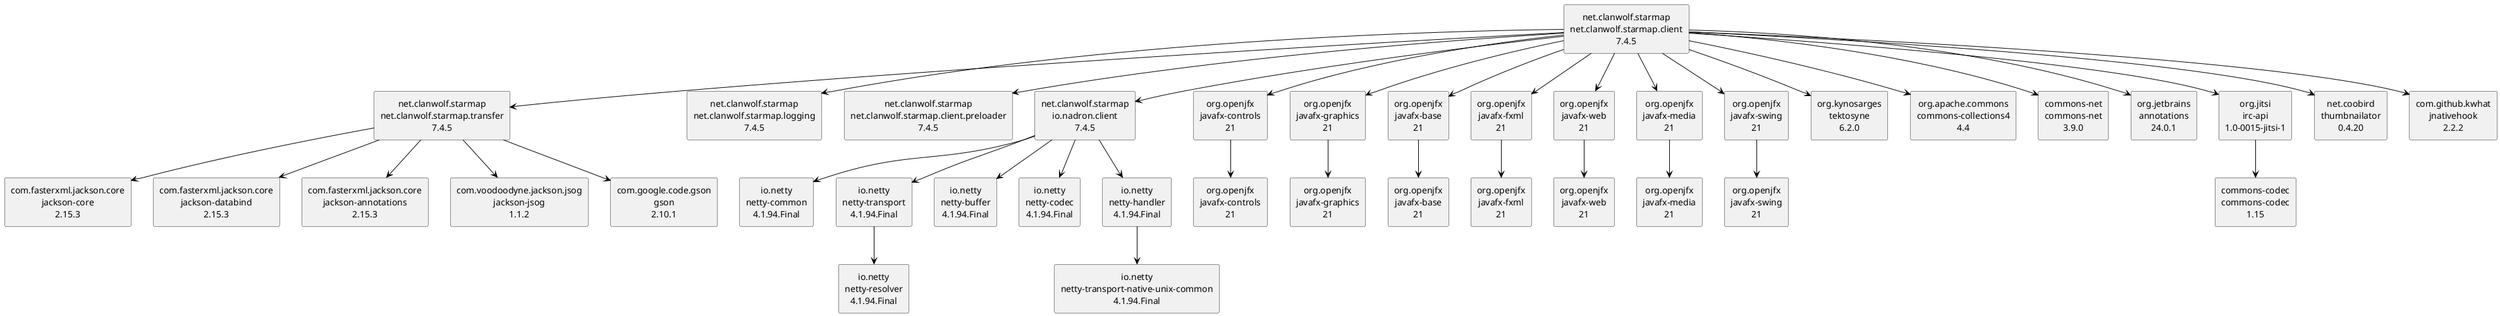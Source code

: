 @startuml
skinparam defaultTextAlignment center
skinparam rectangle {
  BackgroundColor<<optional>> beige
  BackgroundColor<<test>> lightGreen
  BackgroundColor<<runtime>> lightBlue
  BackgroundColor<<provided>> lightGray
}
rectangle "net.clanwolf.starmap\nnet.clanwolf.starmap.transfer\n7.4.5" as net_clanwolf_starmap_net_clanwolf_starmap_transfer_jar
rectangle "com.fasterxml.jackson.core\njackson-core\n2.15.3" as com_fasterxml_jackson_core_jackson_core_jar
rectangle "com.fasterxml.jackson.core\njackson-databind\n2.15.3" as com_fasterxml_jackson_core_jackson_databind_jar
rectangle "com.fasterxml.jackson.core\njackson-annotations\n2.15.3" as com_fasterxml_jackson_core_jackson_annotations_jar
rectangle "com.voodoodyne.jackson.jsog\njackson-jsog\n1.1.2" as com_voodoodyne_jackson_jsog_jackson_jsog_jar
rectangle "com.google.code.gson\ngson\n2.10.1" as com_google_code_gson_gson_jar
rectangle "net.clanwolf.starmap\nnet.clanwolf.starmap.client\n7.4.5" as net_clanwolf_starmap_net_clanwolf_starmap_client_jar
rectangle "net.clanwolf.starmap\nnet.clanwolf.starmap.logging\n7.4.5" as net_clanwolf_starmap_net_clanwolf_starmap_logging_jar
rectangle "net.clanwolf.starmap\nnet.clanwolf.starmap.client.preloader\n7.4.5" as net_clanwolf_starmap_net_clanwolf_starmap_client_preloader_jar
rectangle "net.clanwolf.starmap\nio.nadron.client\n7.4.5" as net_clanwolf_starmap_io_nadron_client_jar
rectangle "io.netty\nnetty-common\n4.1.94.Final" as io_netty_netty_common_jar
rectangle "io.netty\nnetty-transport\n4.1.94.Final" as io_netty_netty_transport_jar
rectangle "io.netty\nnetty-resolver\n4.1.94.Final" as io_netty_netty_resolver_jar
rectangle "io.netty\nnetty-buffer\n4.1.94.Final" as io_netty_netty_buffer_jar
rectangle "io.netty\nnetty-codec\n4.1.94.Final" as io_netty_netty_codec_jar
rectangle "io.netty\nnetty-handler\n4.1.94.Final" as io_netty_netty_handler_jar
rectangle "io.netty\nnetty-transport-native-unix-common\n4.1.94.Final" as io_netty_netty_transport_native_unix_common_jar
rectangle "org.openjfx\njavafx-controls\n21" as org_openjfx_javafx_controls_jar
rectangle "org.openjfx\njavafx-controls\n21" as org_openjfx_javafx_controls_jar_win
rectangle "org.openjfx\njavafx-graphics\n21" as org_openjfx_javafx_graphics_jar
rectangle "org.openjfx\njavafx-graphics\n21" as org_openjfx_javafx_graphics_jar_win
rectangle "org.openjfx\njavafx-base\n21" as org_openjfx_javafx_base_jar
rectangle "org.openjfx\njavafx-base\n21" as org_openjfx_javafx_base_jar_win
rectangle "org.openjfx\njavafx-fxml\n21" as org_openjfx_javafx_fxml_jar
rectangle "org.openjfx\njavafx-fxml\n21" as org_openjfx_javafx_fxml_jar_win
rectangle "org.openjfx\njavafx-web\n21" as org_openjfx_javafx_web_jar
rectangle "org.openjfx\njavafx-web\n21" as org_openjfx_javafx_web_jar_win
rectangle "org.openjfx\njavafx-media\n21" as org_openjfx_javafx_media_jar
rectangle "org.openjfx\njavafx-media\n21" as org_openjfx_javafx_media_jar_win
rectangle "org.openjfx\njavafx-swing\n21" as org_openjfx_javafx_swing_jar
rectangle "org.openjfx\njavafx-swing\n21" as org_openjfx_javafx_swing_jar_win
rectangle "org.kynosarges\ntektosyne\n6.2.0" as org_kynosarges_tektosyne_jar
rectangle "org.apache.commons\ncommons-collections4\n4.4" as org_apache_commons_commons_collections4_jar
rectangle "commons-net\ncommons-net\n3.9.0" as commons_net_commons_net_jar
rectangle "org.jetbrains\nannotations\n24.0.1" as org_jetbrains_annotations_jar
rectangle "org.jitsi\nirc-api\n1.0-0015-jitsi-1" as org_jitsi_irc_api_jar
rectangle "commons-codec\ncommons-codec\n1.15" as commons_codec_commons_codec_jar
rectangle "net.coobird\nthumbnailator\n0.4.20" as net_coobird_thumbnailator_jar
rectangle "com.github.kwhat\njnativehook\n2.2.2" as com_github_kwhat_jnativehook_jar
net_clanwolf_starmap_net_clanwolf_starmap_transfer_jar -[#000000]-> com_fasterxml_jackson_core_jackson_core_jar
net_clanwolf_starmap_net_clanwolf_starmap_transfer_jar -[#000000]-> com_fasterxml_jackson_core_jackson_databind_jar
net_clanwolf_starmap_net_clanwolf_starmap_transfer_jar -[#000000]-> com_fasterxml_jackson_core_jackson_annotations_jar
net_clanwolf_starmap_net_clanwolf_starmap_transfer_jar -[#000000]-> com_voodoodyne_jackson_jsog_jackson_jsog_jar
net_clanwolf_starmap_net_clanwolf_starmap_transfer_jar -[#000000]-> com_google_code_gson_gson_jar
net_clanwolf_starmap_net_clanwolf_starmap_client_jar -[#000000]-> net_clanwolf_starmap_net_clanwolf_starmap_transfer_jar
net_clanwolf_starmap_net_clanwolf_starmap_client_jar -[#000000]-> net_clanwolf_starmap_net_clanwolf_starmap_logging_jar
net_clanwolf_starmap_net_clanwolf_starmap_client_jar -[#000000]-> net_clanwolf_starmap_net_clanwolf_starmap_client_preloader_jar
net_clanwolf_starmap_io_nadron_client_jar -[#000000]-> io_netty_netty_common_jar
io_netty_netty_transport_jar -[#000000]-> io_netty_netty_resolver_jar
net_clanwolf_starmap_io_nadron_client_jar -[#000000]-> io_netty_netty_transport_jar
net_clanwolf_starmap_io_nadron_client_jar -[#000000]-> io_netty_netty_buffer_jar
net_clanwolf_starmap_io_nadron_client_jar -[#000000]-> io_netty_netty_codec_jar
io_netty_netty_handler_jar -[#000000]-> io_netty_netty_transport_native_unix_common_jar
net_clanwolf_starmap_io_nadron_client_jar -[#000000]-> io_netty_netty_handler_jar
net_clanwolf_starmap_net_clanwolf_starmap_client_jar -[#000000]-> net_clanwolf_starmap_io_nadron_client_jar
org_openjfx_javafx_controls_jar -[#000000]-> org_openjfx_javafx_controls_jar_win
net_clanwolf_starmap_net_clanwolf_starmap_client_jar -[#000000]-> org_openjfx_javafx_controls_jar
org_openjfx_javafx_graphics_jar -[#000000]-> org_openjfx_javafx_graphics_jar_win
net_clanwolf_starmap_net_clanwolf_starmap_client_jar -[#000000]-> org_openjfx_javafx_graphics_jar
org_openjfx_javafx_base_jar -[#000000]-> org_openjfx_javafx_base_jar_win
net_clanwolf_starmap_net_clanwolf_starmap_client_jar -[#000000]-> org_openjfx_javafx_base_jar
org_openjfx_javafx_fxml_jar -[#000000]-> org_openjfx_javafx_fxml_jar_win
net_clanwolf_starmap_net_clanwolf_starmap_client_jar -[#000000]-> org_openjfx_javafx_fxml_jar
org_openjfx_javafx_web_jar -[#000000]-> org_openjfx_javafx_web_jar_win
net_clanwolf_starmap_net_clanwolf_starmap_client_jar -[#000000]-> org_openjfx_javafx_web_jar
org_openjfx_javafx_media_jar -[#000000]-> org_openjfx_javafx_media_jar_win
net_clanwolf_starmap_net_clanwolf_starmap_client_jar -[#000000]-> org_openjfx_javafx_media_jar
org_openjfx_javafx_swing_jar -[#000000]-> org_openjfx_javafx_swing_jar_win
net_clanwolf_starmap_net_clanwolf_starmap_client_jar -[#000000]-> org_openjfx_javafx_swing_jar
net_clanwolf_starmap_net_clanwolf_starmap_client_jar -[#000000]-> org_kynosarges_tektosyne_jar
net_clanwolf_starmap_net_clanwolf_starmap_client_jar -[#000000]-> org_apache_commons_commons_collections4_jar
net_clanwolf_starmap_net_clanwolf_starmap_client_jar -[#000000]-> commons_net_commons_net_jar
net_clanwolf_starmap_net_clanwolf_starmap_client_jar -[#000000]-> org_jetbrains_annotations_jar
org_jitsi_irc_api_jar -[#000000]-> commons_codec_commons_codec_jar
net_clanwolf_starmap_net_clanwolf_starmap_client_jar -[#000000]-> org_jitsi_irc_api_jar
net_clanwolf_starmap_net_clanwolf_starmap_client_jar -[#000000]-> net_coobird_thumbnailator_jar
net_clanwolf_starmap_net_clanwolf_starmap_client_jar -[#000000]-> com_github_kwhat_jnativehook_jar
@enduml